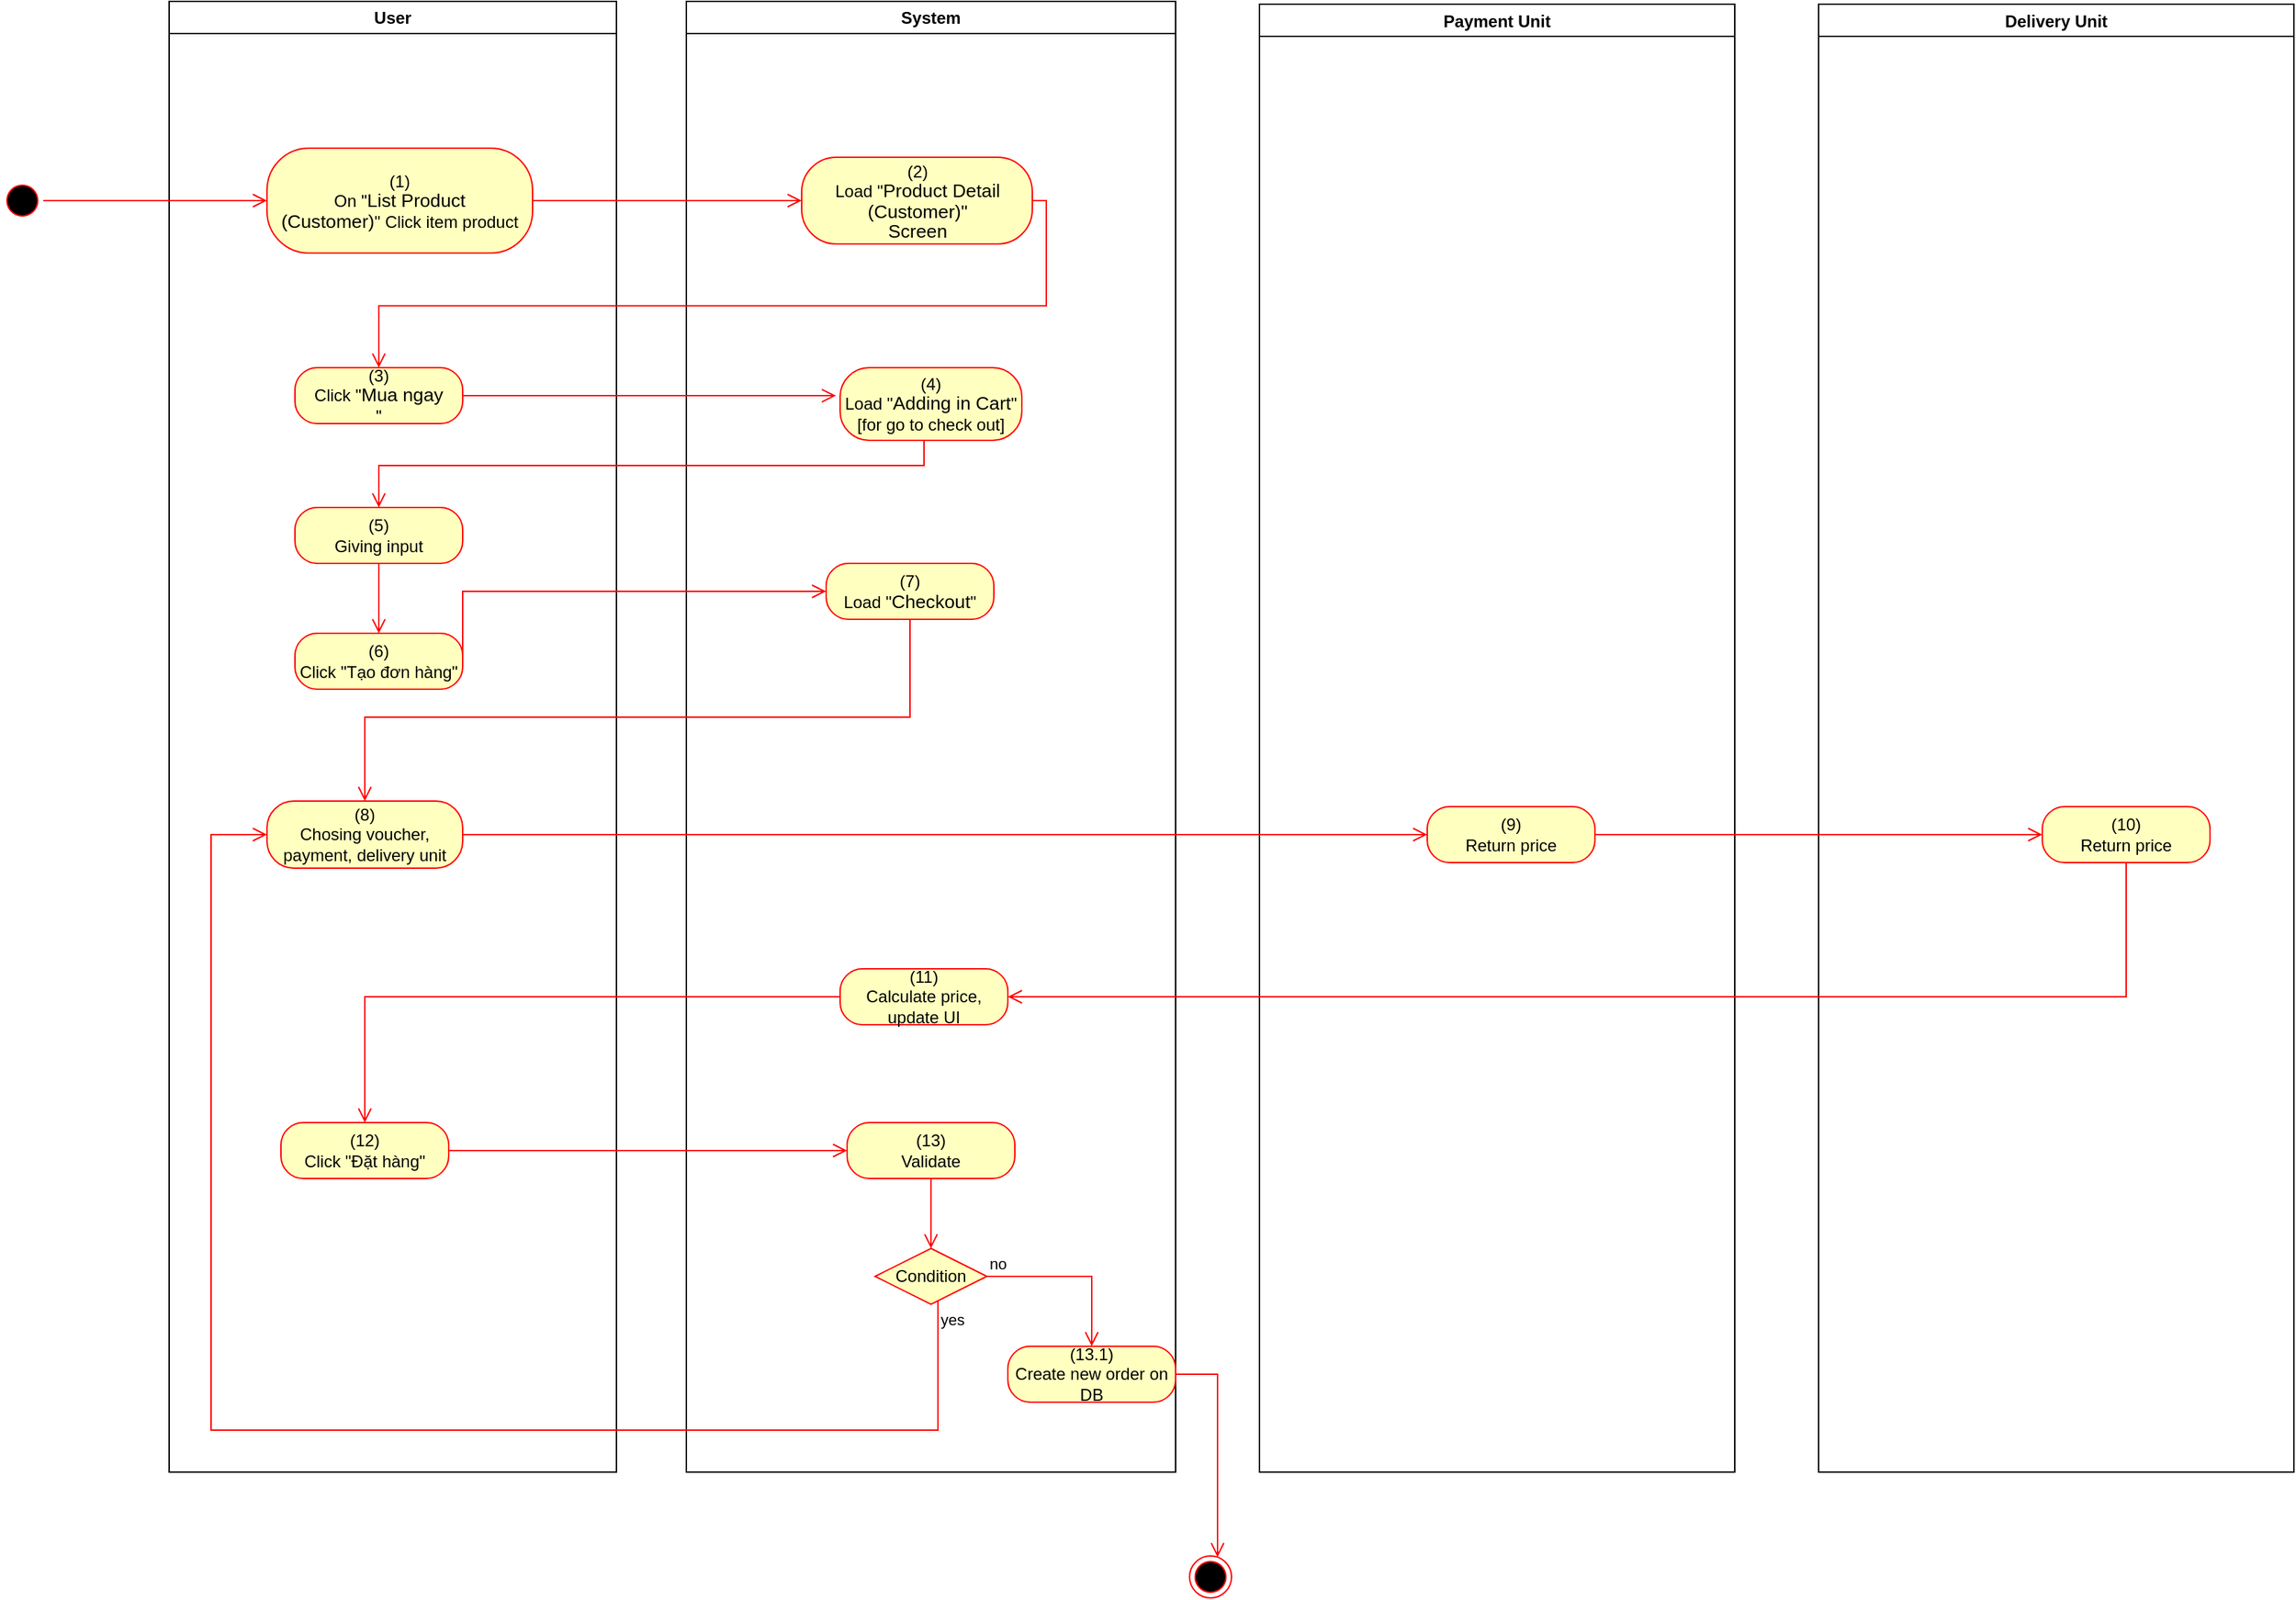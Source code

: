 <mxfile version="15.4.0" type="device"><diagram id="I_1kpBrbl08pLq9bsLKu" name="Page-1"><mxGraphModel dx="1551" dy="1151" grid="1" gridSize="10" guides="1" tooltips="1" connect="1" arrows="1" fold="1" page="1" pageScale="1" pageWidth="850" pageHeight="1100" math="0" shadow="0"><root><mxCell id="0"/><mxCell id="1" parent="0"/><mxCell id="mrjtGo8TfHkIHkPLwyA4-1" value="User" style="swimlane;whiteSpace=wrap" parent="1" vertex="1"><mxGeometry x="140" y="128" width="320" height="1052" as="geometry"><mxRectangle x="120" y="128" width="60" height="23" as="alternateBounds"/></mxGeometry></mxCell><mxCell id="mrjtGo8TfHkIHkPLwyA4-2" value="(1)&lt;br style=&quot;padding: 0px ; margin: 0px&quot;&gt;On &quot;&lt;span lang=&quot;EN-GB&quot; style=&quot;font-size: 10.0pt ; line-height: 107% ; font-family: &amp;#34;arial&amp;#34; , sans-serif&quot;&gt;List Product&lt;br/&gt;(Customer)&lt;/span&gt;&quot; Click item product" style="rounded=1;whiteSpace=wrap;html=1;arcSize=40;fontColor=#000000;fillColor=#ffffc0;strokeColor=#ff0000;" parent="mrjtGo8TfHkIHkPLwyA4-1" vertex="1"><mxGeometry x="70" y="105" width="190" height="75" as="geometry"/></mxCell><mxCell id="mrjtGo8TfHkIHkPLwyA4-3" value="(3)&lt;br&gt;Click &quot;&lt;span lang=&quot;EN-GB&quot; style=&quot;font-size: 10.0pt ; line-height: 107% ; font-family: &amp;#34;arial&amp;#34; , sans-serif&quot;&gt;Mua ngay&lt;/span&gt;&lt;br&gt;&quot;" style="rounded=1;whiteSpace=wrap;html=1;arcSize=40;fontColor=#000000;fillColor=#ffffc0;strokeColor=#ff0000;" parent="mrjtGo8TfHkIHkPLwyA4-1" vertex="1"><mxGeometry x="90" y="262" width="120" height="40" as="geometry"/></mxCell><mxCell id="mrjtGo8TfHkIHkPLwyA4-5" value="(5)&lt;br&gt;Giving input" style="rounded=1;whiteSpace=wrap;html=1;arcSize=40;fontColor=#000000;fillColor=#ffffc0;strokeColor=#ff0000;" parent="mrjtGo8TfHkIHkPLwyA4-1" vertex="1"><mxGeometry x="90" y="362" width="120" height="40" as="geometry"/></mxCell><mxCell id="mrjtGo8TfHkIHkPLwyA4-6" value="(8)&lt;br&gt;Chosing voucher, payment, delivery unit" style="rounded=1;whiteSpace=wrap;html=1;arcSize=40;fontColor=#000000;fillColor=#ffffc0;strokeColor=#ff0000;" parent="mrjtGo8TfHkIHkPLwyA4-1" vertex="1"><mxGeometry x="70" y="572" width="140" height="48" as="geometry"/></mxCell><mxCell id="mrjtGo8TfHkIHkPLwyA4-8" value="(12)&lt;br&gt;Click &quot;Đặt hàng&quot;" style="rounded=1;whiteSpace=wrap;html=1;arcSize=40;fontColor=#000000;fillColor=#ffffc0;strokeColor=#ff0000;" parent="mrjtGo8TfHkIHkPLwyA4-1" vertex="1"><mxGeometry x="80" y="802" width="120" height="40" as="geometry"/></mxCell><mxCell id="mrjtGo8TfHkIHkPLwyA4-27" value="(6)&lt;br&gt;Click &quot;Tạo đơn hàng&quot;" style="rounded=1;whiteSpace=wrap;html=1;arcSize=40;fontColor=#000000;fillColor=#ffffc0;strokeColor=#ff0000;" parent="mrjtGo8TfHkIHkPLwyA4-1" vertex="1"><mxGeometry x="90" y="452" width="120" height="40" as="geometry"/></mxCell><mxCell id="mrjtGo8TfHkIHkPLwyA4-22" value="" style="edgeStyle=orthogonalEdgeStyle;html=1;verticalAlign=bottom;endArrow=open;endSize=8;strokeColor=#ff0000;rounded=0;entryX=0.5;entryY=0;entryDx=0;entryDy=0;" parent="mrjtGo8TfHkIHkPLwyA4-1" source="mrjtGo8TfHkIHkPLwyA4-5" target="mrjtGo8TfHkIHkPLwyA4-27" edge="1"><mxGeometry relative="1" as="geometry"><mxPoint x="420" y="372" as="targetPoint"/></mxGeometry></mxCell><mxCell id="mrjtGo8TfHkIHkPLwyA4-9" value="System" style="swimlane;whiteSpace=wrap;startSize=23;" parent="1" vertex="1"><mxGeometry x="510" y="128" width="350" height="1052" as="geometry"/></mxCell><mxCell id="mrjtGo8TfHkIHkPLwyA4-10" value="(2)&lt;br&gt;Load &quot;&lt;span lang=&quot;EN-GB&quot; style=&quot;font-size: 10pt ; line-height: 107% ; font-family: &amp;#34;arial&amp;#34; , sans-serif&quot;&gt;&lt;span lang=&quot;EN-GB&quot; style=&quot;font-size: 10.0pt ; line-height: 107% ; font-family: &amp;#34;arial&amp;#34; , sans-serif&quot;&gt;Product Detail&lt;br/&gt;(Customer)&lt;/span&gt;&quot;&lt;br&gt;Screen&lt;br&gt;&lt;/span&gt;" style="rounded=1;whiteSpace=wrap;html=1;arcSize=40;fontColor=#000000;fillColor=#ffffc0;strokeColor=#ff0000;" parent="mrjtGo8TfHkIHkPLwyA4-9" vertex="1"><mxGeometry x="82.5" y="111.5" width="165" height="62" as="geometry"/></mxCell><mxCell id="mrjtGo8TfHkIHkPLwyA4-11" value="(4)&lt;br&gt;Load &quot;&lt;span lang=&quot;EN-GB&quot; style=&quot;font-size: 10.0pt ; line-height: 107% ; font-family: &amp;#34;arial&amp;#34; , sans-serif&quot;&gt;Adding in Cart&lt;/span&gt;&quot; [for go to check out]" style="rounded=1;whiteSpace=wrap;html=1;arcSize=40;fontColor=#000000;fillColor=#ffffc0;strokeColor=#ff0000;" parent="mrjtGo8TfHkIHkPLwyA4-9" vertex="1"><mxGeometry x="110" y="262" width="130" height="52" as="geometry"/></mxCell><mxCell id="mrjtGo8TfHkIHkPLwyA4-12" value="(13)&lt;br&gt;Validate" style="rounded=1;whiteSpace=wrap;html=1;arcSize=40;fontColor=#000000;fillColor=#ffffc0;strokeColor=#ff0000;" parent="mrjtGo8TfHkIHkPLwyA4-9" vertex="1"><mxGeometry x="115" y="802" width="120" height="40" as="geometry"/></mxCell><mxCell id="mrjtGo8TfHkIHkPLwyA4-13" value="" style="edgeStyle=orthogonalEdgeStyle;html=1;verticalAlign=bottom;endArrow=open;endSize=8;strokeColor=#ff0000;rounded=0;entryX=0.5;entryY=0;entryDx=0;entryDy=0;" parent="mrjtGo8TfHkIHkPLwyA4-9" source="mrjtGo8TfHkIHkPLwyA4-12" target="mrjtGo8TfHkIHkPLwyA4-14" edge="1"><mxGeometry relative="1" as="geometry"><mxPoint x="170" y="552" as="targetPoint"/></mxGeometry></mxCell><mxCell id="mrjtGo8TfHkIHkPLwyA4-14" value="Condition" style="rhombus;whiteSpace=wrap;html=1;fillColor=#ffffc0;strokeColor=#ff0000;" parent="mrjtGo8TfHkIHkPLwyA4-9" vertex="1"><mxGeometry x="135" y="892" width="80" height="40" as="geometry"/></mxCell><mxCell id="mrjtGo8TfHkIHkPLwyA4-15" value="(13.1)&lt;br&gt;Create new order on DB" style="rounded=1;whiteSpace=wrap;html=1;arcSize=40;fontColor=#000000;fillColor=#ffffc0;strokeColor=#ff0000;" parent="mrjtGo8TfHkIHkPLwyA4-9" vertex="1"><mxGeometry x="230" y="962" width="120" height="40" as="geometry"/></mxCell><mxCell id="mrjtGo8TfHkIHkPLwyA4-16" value="no" style="edgeStyle=orthogonalEdgeStyle;html=1;align=left;verticalAlign=bottom;endArrow=open;endSize=8;strokeColor=#ff0000;rounded=0;" parent="mrjtGo8TfHkIHkPLwyA4-9" source="mrjtGo8TfHkIHkPLwyA4-14" target="mrjtGo8TfHkIHkPLwyA4-15" edge="1"><mxGeometry x="-1" relative="1" as="geometry"><mxPoint x="280" y="682" as="targetPoint"/></mxGeometry></mxCell><mxCell id="mrjtGo8TfHkIHkPLwyA4-29" value="(7)&lt;br&gt;Load &quot;&lt;span lang=&quot;EN-GB&quot; style=&quot;font-size: 10.0pt ; line-height: 107% ; font-family: &amp;#34;arial&amp;#34; , sans-serif&quot;&gt;Checkout&lt;/span&gt;&quot;" style="rounded=1;whiteSpace=wrap;html=1;arcSize=40;fontColor=#000000;fillColor=#ffffc0;strokeColor=#ff0000;" parent="mrjtGo8TfHkIHkPLwyA4-9" vertex="1"><mxGeometry x="100" y="402" width="120" height="40" as="geometry"/></mxCell><mxCell id="KScw5v1oe4JpgY_cnzIR-1" value="(11)&lt;br&gt;Calculate price, update UI" style="rounded=1;whiteSpace=wrap;html=1;arcSize=40;fontColor=#000000;fillColor=#ffffc0;strokeColor=#ff0000;" vertex="1" parent="mrjtGo8TfHkIHkPLwyA4-9"><mxGeometry x="110" y="692" width="120" height="40" as="geometry"/></mxCell><mxCell id="mrjtGo8TfHkIHkPLwyA4-17" value="" style="ellipse;html=1;shape=startState;fillColor=#000000;strokeColor=#ff0000;" parent="1" vertex="1"><mxGeometry x="20" y="255.5" width="30" height="30" as="geometry"/></mxCell><mxCell id="mrjtGo8TfHkIHkPLwyA4-18" value="" style="edgeStyle=orthogonalEdgeStyle;html=1;verticalAlign=bottom;endArrow=open;endSize=8;strokeColor=#ff0000;rounded=0;entryX=0;entryY=0.5;entryDx=0;entryDy=0;" parent="1" source="mrjtGo8TfHkIHkPLwyA4-17" target="mrjtGo8TfHkIHkPLwyA4-2" edge="1"><mxGeometry relative="1" as="geometry"><mxPoint x="200" y="253" as="targetPoint"/></mxGeometry></mxCell><mxCell id="mrjtGo8TfHkIHkPLwyA4-19" value="" style="edgeStyle=orthogonalEdgeStyle;html=1;verticalAlign=bottom;endArrow=open;endSize=8;strokeColor=#ff0000;rounded=0;entryX=0;entryY=0.5;entryDx=0;entryDy=0;" parent="1" source="mrjtGo8TfHkIHkPLwyA4-2" target="mrjtGo8TfHkIHkPLwyA4-10" edge="1"><mxGeometry relative="1" as="geometry"><mxPoint x="600" y="271" as="targetPoint"/></mxGeometry></mxCell><mxCell id="mrjtGo8TfHkIHkPLwyA4-20" value="" style="ellipse;html=1;shape=endState;fillColor=#000000;strokeColor=#ff0000;" parent="1" vertex="1"><mxGeometry x="870" y="1240" width="30" height="30" as="geometry"/></mxCell><mxCell id="mrjtGo8TfHkIHkPLwyA4-21" value="" style="edgeStyle=orthogonalEdgeStyle;html=1;verticalAlign=bottom;endArrow=open;endSize=8;strokeColor=#ff0000;rounded=0;exitX=1;exitY=0.5;exitDx=0;exitDy=0;entryX=0.5;entryY=0;entryDx=0;entryDy=0;" parent="1" source="mrjtGo8TfHkIHkPLwyA4-10" target="mrjtGo8TfHkIHkPLwyA4-3" edge="1"><mxGeometry relative="1" as="geometry"><mxPoint x="820" y="760" as="targetPoint"/><mxPoint x="850" y="785" as="sourcePoint"/></mxGeometry></mxCell><mxCell id="mrjtGo8TfHkIHkPLwyA4-23" value="" style="edgeStyle=orthogonalEdgeStyle;html=1;verticalAlign=bottom;endArrow=open;endSize=8;strokeColor=#ff0000;rounded=0;entryX=0.5;entryY=0;entryDx=0;entryDy=0;" parent="1" source="mrjtGo8TfHkIHkPLwyA4-11" target="mrjtGo8TfHkIHkPLwyA4-5" edge="1"><mxGeometry relative="1" as="geometry"><mxPoint x="680" y="540" as="targetPoint"/><Array as="points"><mxPoint x="680" y="460"/><mxPoint x="290" y="460"/></Array></mxGeometry></mxCell><mxCell id="mrjtGo8TfHkIHkPLwyA4-24" value="yes" style="edgeStyle=orthogonalEdgeStyle;html=1;align=left;verticalAlign=top;endArrow=open;endSize=8;strokeColor=#ff0000;rounded=0;entryX=0;entryY=0.5;entryDx=0;entryDy=0;" parent="1" source="mrjtGo8TfHkIHkPLwyA4-14" target="mrjtGo8TfHkIHkPLwyA4-6" edge="1"><mxGeometry x="-1" relative="1" as="geometry"><mxPoint x="580" y="810" as="targetPoint"/><Array as="points"><mxPoint x="690" y="1150"/><mxPoint x="170" y="1150"/><mxPoint x="170" y="724"/></Array></mxGeometry></mxCell><mxCell id="mrjtGo8TfHkIHkPLwyA4-25" value="" style="edgeStyle=orthogonalEdgeStyle;html=1;verticalAlign=bottom;endArrow=open;endSize=8;strokeColor=#ff0000;rounded=0;entryX=0;entryY=0.5;entryDx=0;entryDy=0;" parent="1" source="mrjtGo8TfHkIHkPLwyA4-8" target="mrjtGo8TfHkIHkPLwyA4-12" edge="1"><mxGeometry relative="1" as="geometry"><mxPoint x="280" y="820" as="targetPoint"/></mxGeometry></mxCell><mxCell id="mrjtGo8TfHkIHkPLwyA4-26" value="" style="edgeStyle=orthogonalEdgeStyle;html=1;verticalAlign=bottom;endArrow=open;endSize=8;strokeColor=#ff0000;rounded=0;exitX=1;exitY=0.5;exitDx=0;exitDy=0;" parent="1" source="mrjtGo8TfHkIHkPLwyA4-15" target="mrjtGo8TfHkIHkPLwyA4-20" edge="1"><mxGeometry relative="1" as="geometry"><mxPoint x="640" y="620" as="targetPoint"/><mxPoint x="350" y="730" as="sourcePoint"/><Array as="points"><mxPoint x="890" y="1110"/></Array></mxGeometry></mxCell><mxCell id="mrjtGo8TfHkIHkPLwyA4-4" value="" style="edgeStyle=orthogonalEdgeStyle;html=1;verticalAlign=bottom;endArrow=open;endSize=8;strokeColor=#ff0000;rounded=0;entryX=-0.023;entryY=0.385;entryDx=0;entryDy=0;entryPerimeter=0;" parent="1" source="mrjtGo8TfHkIHkPLwyA4-3" target="mrjtGo8TfHkIHkPLwyA4-11" edge="1"><mxGeometry relative="1" as="geometry"><mxPoint x="580" y="410" as="targetPoint"/></mxGeometry></mxCell><mxCell id="mrjtGo8TfHkIHkPLwyA4-28" value="" style="edgeStyle=orthogonalEdgeStyle;html=1;verticalAlign=bottom;endArrow=open;endSize=8;strokeColor=#ff0000;rounded=0;entryX=0;entryY=0.5;entryDx=0;entryDy=0;exitX=1;exitY=0.5;exitDx=0;exitDy=0;" parent="1" source="mrjtGo8TfHkIHkPLwyA4-27" target="mrjtGo8TfHkIHkPLwyA4-29" edge="1"><mxGeometry relative="1" as="geometry"><mxPoint x="290" y="650" as="targetPoint"/><Array as="points"><mxPoint x="350" y="550"/></Array></mxGeometry></mxCell><mxCell id="mrjtGo8TfHkIHkPLwyA4-30" value="" style="edgeStyle=orthogonalEdgeStyle;html=1;verticalAlign=bottom;endArrow=open;endSize=8;strokeColor=#ff0000;rounded=0;entryX=0.5;entryY=0;entryDx=0;entryDy=0;" parent="1" source="mrjtGo8TfHkIHkPLwyA4-29" target="mrjtGo8TfHkIHkPLwyA4-6" edge="1"><mxGeometry relative="1" as="geometry"><mxPoint x="670" y="630" as="targetPoint"/><Array as="points"><mxPoint x="670" y="640"/><mxPoint x="280" y="640"/></Array></mxGeometry></mxCell><mxCell id="KScw5v1oe4JpgY_cnzIR-2" value="" style="edgeStyle=orthogonalEdgeStyle;html=1;verticalAlign=bottom;endArrow=open;endSize=8;strokeColor=#ff0000;rounded=0;entryX=0.5;entryY=0;entryDx=0;entryDy=0;" edge="1" source="KScw5v1oe4JpgY_cnzIR-1" parent="1" target="mrjtGo8TfHkIHkPLwyA4-8"><mxGeometry relative="1" as="geometry"><mxPoint x="685" y="870" as="targetPoint"/></mxGeometry></mxCell><mxCell id="KScw5v1oe4JpgY_cnzIR-3" value="Payment Unit" style="swimlane;" vertex="1" parent="1"><mxGeometry x="920" y="130" width="340" height="1050" as="geometry"/></mxCell><mxCell id="KScw5v1oe4JpgY_cnzIR-5" value="(9)&lt;br&gt;Return price" style="rounded=1;whiteSpace=wrap;html=1;arcSize=40;fontColor=#000000;fillColor=#ffffc0;strokeColor=#ff0000;" vertex="1" parent="KScw5v1oe4JpgY_cnzIR-3"><mxGeometry x="120" y="574" width="120" height="40" as="geometry"/></mxCell><mxCell id="KScw5v1oe4JpgY_cnzIR-4" value="Delivery Unit" style="swimlane;startSize=23;" vertex="1" parent="1"><mxGeometry x="1320" y="130" width="340" height="1050" as="geometry"/></mxCell><mxCell id="KScw5v1oe4JpgY_cnzIR-8" value="(10)&lt;br&gt;Return price" style="rounded=1;whiteSpace=wrap;html=1;arcSize=40;fontColor=#000000;fillColor=#ffffc0;strokeColor=#ff0000;" vertex="1" parent="KScw5v1oe4JpgY_cnzIR-4"><mxGeometry x="160" y="574" width="120" height="40" as="geometry"/></mxCell><mxCell id="mrjtGo8TfHkIHkPLwyA4-7" value="" style="edgeStyle=orthogonalEdgeStyle;html=1;verticalAlign=bottom;endArrow=open;endSize=8;strokeColor=#ff0000;rounded=0;entryX=0;entryY=0.5;entryDx=0;entryDy=0;" parent="1" source="mrjtGo8TfHkIHkPLwyA4-6" target="KScw5v1oe4JpgY_cnzIR-5" edge="1"><mxGeometry relative="1" as="geometry"><mxPoint x="710" y="724" as="targetPoint"/></mxGeometry></mxCell><mxCell id="KScw5v1oe4JpgY_cnzIR-6" value="" style="edgeStyle=orthogonalEdgeStyle;html=1;verticalAlign=bottom;endArrow=open;endSize=8;strokeColor=#ff0000;rounded=0;entryX=0;entryY=0.5;entryDx=0;entryDy=0;" edge="1" source="KScw5v1oe4JpgY_cnzIR-5" parent="1" target="KScw5v1oe4JpgY_cnzIR-8"><mxGeometry relative="1" as="geometry"><mxPoint x="1090" y="800" as="targetPoint"/></mxGeometry></mxCell><mxCell id="KScw5v1oe4JpgY_cnzIR-9" value="" style="edgeStyle=orthogonalEdgeStyle;html=1;verticalAlign=bottom;endArrow=open;endSize=8;strokeColor=#ff0000;rounded=0;entryX=1;entryY=0.5;entryDx=0;entryDy=0;" edge="1" source="KScw5v1oe4JpgY_cnzIR-8" parent="1" target="KScw5v1oe4JpgY_cnzIR-1"><mxGeometry relative="1" as="geometry"><mxPoint x="1540" y="800" as="targetPoint"/><Array as="points"><mxPoint x="1540" y="840"/></Array></mxGeometry></mxCell></root></mxGraphModel></diagram></mxfile>